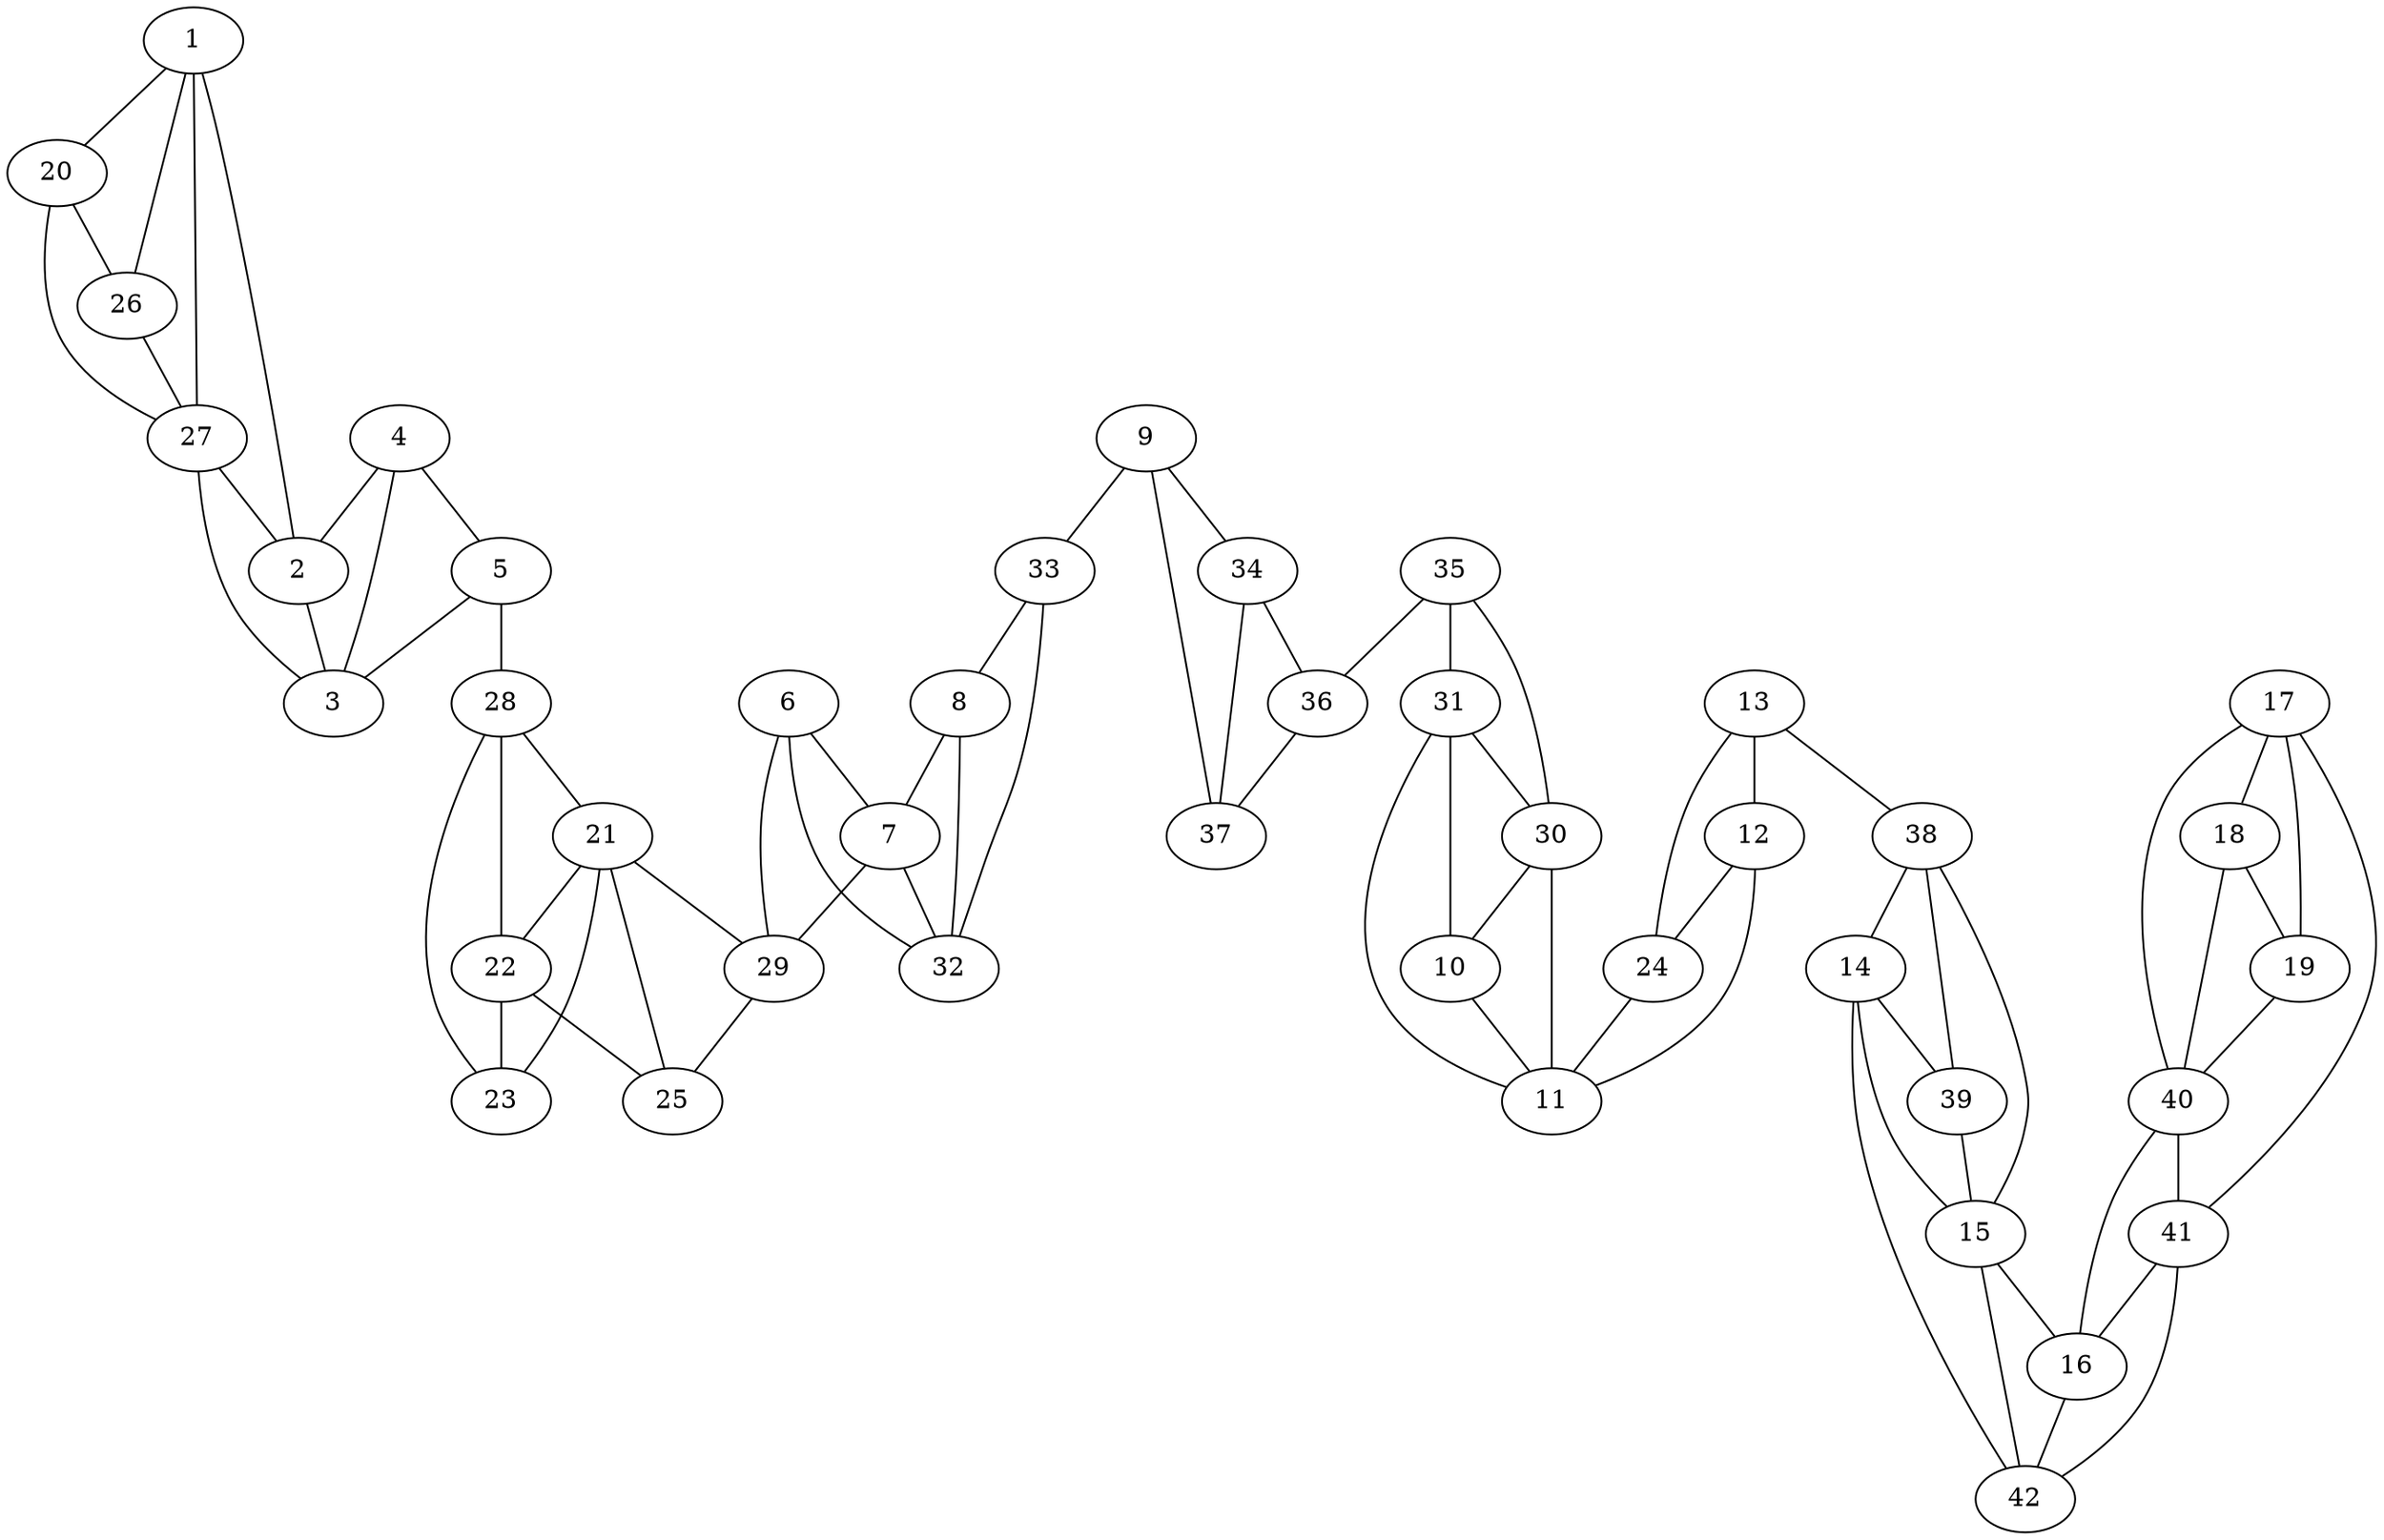 graph pdb1xan {
	1	 [aaLength=12,
		sequence=AVVESHKLGGTC,
		type=0];
	26	 [aaLength=4,
		sequence=AELG,
		type=1];
	1 -- 26	 [distance0="7.0",
		frequency=1,
		type0=1];
	20	 [aaLength=3,
		sequence=ARR,
		type=1];
	1 -- 20	 [distance0="11.0",
		frequency=1,
		type0=2];
	2	 [aaLength=6,
		sequence=AVHSEF,
		type=0];
	2 -- 1	 [distance0="26.0",
		frequency=1,
		type0=3];
	3	 [aaLength=19,
		sequence=HDHADYGFPSCEGKFNWRV,
		type=0];
	2 -- 3	 [distance0="7.0",
		distance1="0.0",
		frequency=2,
		type0=1,
		type1=4];
	27	 [aaLength=5,
		sequence=CVPKK,
		type=1];
	3 -- 27	 [distance0="17.0",
		frequency=1,
		type0=2];
	4	 [aaLength=3,
		sequence=KEK,
		type=0];
	4 -- 2	 [distance0="27.0",
		frequency=1,
		type0=3];
	4 -- 3	 [distance0="20.0",
		frequency=1,
		type0=2];
	5	 [aaLength=26,
		sequence=IYQNNLTKSHIEIIRGHAAFTSDPKP,
		type=0];
	4 -- 5	 [distance0="13.0",
		distance1="0.0",
		frequency=2,
		type0=1,
		type1=4];
	5 -- 3	 [distance0="33.0",
		frequency=1,
		type0=3];
	28	 [aaLength=4,
		sequence=EVSG,
		type=1];
	5 -- 28	 [distance0="28.0",
		distance1="0.0",
		frequency=2,
		type0=2,
		type1=4];
	6	 [aaLength=3,
		sequence=GRS,
		type=0];
	7	 [aaLength=6,
		sequence=GAGYIA,
		type=0];
	6 -- 7	 [distance0="6.0",
		distance1="0.0",
		frequency=2,
		type0=1,
		type1=4];
	29	 [aaLength=3,
		sequence=ITS,
		type=1];
	6 -- 29	 [distance0="13.0",
		frequency=1,
		type0=2];
	32	 [aaLength=5,
		sequence=LSALG,
		type=1];
	6 -- 32	 [distance0="18.0",
		frequency=1,
		type0=3];
	7 -- 29	 [distance0="19.0",
		frequency=1,
		type0=3];
	7 -- 32	 [distance0="12.0",
		distance1="0.0",
		frequency=2,
		type0=2,
		type1=4];
	8	 [aaLength=12,
		sequence=SLMIRHDKVLRS,
		type=0];
	8 -- 7	 [distance0="20.0",
		frequency=1,
		type0=3];
	8 -- 32	 [distance0="8.0",
		frequency=1,
		type0=1];
	9	 [aaLength=13,
		sequence=VLKFSQVKEVKKT,
		type=0];
	33	 [aaLength=5,
		sequence=MISTN,
		type=1];
	9 -- 33	 [distance0="16.0",
		frequency=1,
		type0=1];
	34	 [aaLength=3,
		sequence=LEV,
		type=1];
	9 -- 34	 [distance0="16.0",
		distance1="0.0",
		frequency=2,
		type0=2,
		type1=4];
	37	 [aaLength=9,
		sequence=VTAVPGRLP,
		type=1];
	9 -- 37	 [distance0="21.0",
		frequency=1,
		type0=3];
	10	 [aaLength=3,
		sequence=IIV,
		type=0];
	11	 [aaLength=3,
		sequence=EFQ,
		type=0];
	10 -- 11	 [distance0="4.0",
		distance1="0.0",
		frequency=2,
		type0=1,
		type1=4];
	31	 [aaLength=4,
		sequence=NKLG,
		type=1];
	10 -- 31	 [distance0="12.0",
		frequency=1,
		type0=3];
	30	 [aaLength=3,
		sequence=DDK,
		type=1];
	11 -- 30	 [distance0="9.0",
		frequency=1,
		type0=2];
	11 -- 31	 [distance0="16.0",
		frequency=1,
		type0=3];
	12	 [aaLength=3,
		sequence=KLA,
		type=0];
	12 -- 11	 [distance0="31.0",
		frequency=1,
		type0=3];
	24	 [aaLength=3,
		sequence=IAA,
		type=1];
	12 -- 24	 [distance0="5.0",
		frequency=1,
		type0=1];
	13	 [aaLength=16,
		sequence=YKEDSKLDYNNIPTVV,
		type=0];
	13 -- 12	 [distance0="8.0",
		frequency=1,
		type0=1];
	13 -- 24	 [distance0="13.0",
		frequency=1,
		type0=2];
	38	 [aaLength=4,
		sequence=DEAI,
		type=1];
	13 -- 38	 [distance0="29.0",
		distance1="0.0",
		frequency=2,
		type0=3,
		type1=4];
	14	 [aaLength=8,
		sequence=TSFTPMYH,
		type=0];
	15	 [aaLength=3,
		sequence=VTK,
		type=0];
	14 -- 15	 [distance0="9.0",
		distance1="0.0",
		frequency=2,
		type0=2,
		type1=4];
	39	 [aaLength=5,
		sequence=ENVKT,
		type=1];
	14 -- 39	 [distance0="7.0",
		frequency=1,
		type0=1];
	42	 [aaLength=8,
		sequence=RKTKCVMK,
		type=1];
	14 -- 42	 [distance0="12.0",
		frequency=1,
		type0=3];
	16	 [aaLength=3,
		sequence=CAN,
		type=0];
	15 -- 16	 [distance0="13.0",
		frequency=1,
		type0=3];
	15 -- 42	 [distance0="3.0",
		distance1="0.0",
		frequency=2,
		type0=1,
		type1=5];
	16 -- 42	 [distance0="10.0",
		frequency=1,
		type0=1];
	17	 [aaLength=14,
		sequence=KADFDNTVAIHPTS,
		type=0];
	18	 [aaLength=5,
		sequence=LVTLR,
		type=0];
	17 -- 18	 [distance0="17.0",
		distance1="0.0",
		frequency=2,
		type0=2,
		type1=4];
	40	 [aaLength=8,
		sequence=GFAVAVKM,
		type=1];
	17 -- 40	 [distance0="11.0",
		frequency=1,
		type0=1];
	41	 [aaLength=8,
		sequence=HMQGLGCD,
		type=1];
	17 -- 41	 [distance0="23.0",
		frequency=1,
		type0=3];
	19	 [aaLength=5,
		sequence=vanDerWaals,
		type=0];
	18 -- 19	 [distance0="14.0",
		distance1="0.0",
		frequency=2,
		type0=1,
		type1=4];
	18 -- 40	 [distance0="28.0",
		frequency=1,
		type0=3];
	19 -- 17	 [distance0="31.0",
		frequency=1,
		type0=2];
	19 -- 40	 [distance0="42.0",
		frequency=1,
		type0=3];
	20 -- 26	 [distance0="4.0",
		distance1="0.0",
		frequency=2,
		type0=1,
		type1=4];
	20 -- 27	 [distance0="27.0",
		frequency=1,
		type0=3];
	21	 [aaLength=5,
		sequence=TPHES,
		type=1];
	22	 [aaLength=4,
		sequence=TGGM,
		type=1];
	21 -- 22	 [distance0="6.0",
		frequency=1,
		type0=1];
	21 -- 29	 [distance0="13.0",
		frequency=1,
		type0=3];
	23	 [aaLength=3,
		sequence=YTA,
		type=1];
	22 -- 23	 [distance0="9.0",
		frequency=1,
		type0=2];
	25	 [aaLength=4,
		sequence=IPGA,
		type=1];
	22 -- 25	 [distance0="12.0",
		frequency=1,
		type0=3];
	23 -- 21	 [distance0="15.0",
		frequency=1,
		type0=3];
	23 -- 28	 [distance0="6.0",
		frequency=1,
		type0=1];
	24 -- 11	 [distance0="26.0",
		frequency=1,
		type0=3];
	25 -- 21	 [distance0="6.0",
		frequency=1,
		type0=1];
	26 -- 27	 [distance0="23.0",
		distance1="0.0",
		frequency=2,
		type0=3,
		type1=4];
	27 -- 1	 [distance0="16.0",
		frequency=1,
		type0=2];
	27 -- 2	 [distance0="10.0",
		distance1="0.0",
		frequency=2,
		type0=1,
		type1=4];
	28 -- 21	 [distance0="21.0",
		frequency=1,
		type0=3];
	28 -- 22	 [distance0="15.0",
		frequency=1,
		type0=2];
	29 -- 25	 [distance0="7.0",
		frequency=1,
		type0=1];
	30 -- 10	 [distance0="5.0",
		distance1="0.0",
		frequency=2,
		type0=1,
		type1=4];
	31 -- 30	 [distance0="7.0",
		distance1="0.0",
		frequency=2,
		type0=1,
		type1=4];
	33 -- 8	 [distance0="15.0",
		frequency=1,
		type0=1];
	33 -- 32	 [distance0="23.0",
		frequency=1,
		type0=3];
	36	 [aaLength=8,
		sequence=TMIPDVDC,
		type=1];
	34 -- 36	 [distance0="16.0",
		frequency=1,
		type0=3];
	34 -- 37	 [distance0="5.0",
		distance1="0.0",
		frequency=2,
		type0=1,
		type1=4];
	35	 [aaLength=5,
		sequence=VPNTK,
		type=1];
	35 -- 30	 [distance0="16.0",
		frequency=1,
		type0=3];
	35 -- 31	 [distance0="9.0",
		distance1="0.0",
		frequency=2,
		type0=1,
		type1=4];
	35 -- 36	 [distance0="15.0",
		frequency=1,
		type0=2];
	36 -- 37	 [distance0="11.0",
		frequency=1,
		type0=1];
	38 -- 14	 [distance0="16.0",
		frequency=1,
		type0=2];
	38 -- 15	 [distance0="25.0",
		frequency=1,
		type0=3];
	38 -- 39	 [distance0="9.0",
		distance1="0.0",
		frequency=2,
		type0=1,
		type1=4];
	39 -- 15	 [distance0="16.0",
		frequency=1,
		type0=3];
	40 -- 16	 [distance0="23.0",
		frequency=1,
		type0=3];
	40 -- 41	 [distance0="12.0",
		frequency=1,
		type0=2];
	41 -- 16	 [distance0="11.0",
		frequency=1,
		type0=1];
	41 -- 42	 [distance0="21.0",
		frequency=1,
		type0=3];
}
